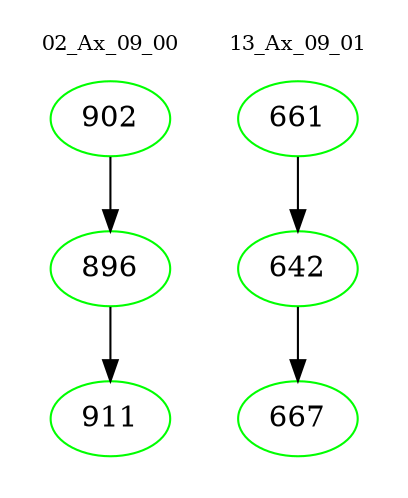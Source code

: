 digraph{
subgraph cluster_0 {
color = white
label = "02_Ax_09_00";
fontsize=10;
T0_902 [label="902", color="green"]
T0_902 -> T0_896 [color="black"]
T0_896 [label="896", color="green"]
T0_896 -> T0_911 [color="black"]
T0_911 [label="911", color="green"]
}
subgraph cluster_1 {
color = white
label = "13_Ax_09_01";
fontsize=10;
T1_661 [label="661", color="green"]
T1_661 -> T1_642 [color="black"]
T1_642 [label="642", color="green"]
T1_642 -> T1_667 [color="black"]
T1_667 [label="667", color="green"]
}
}
